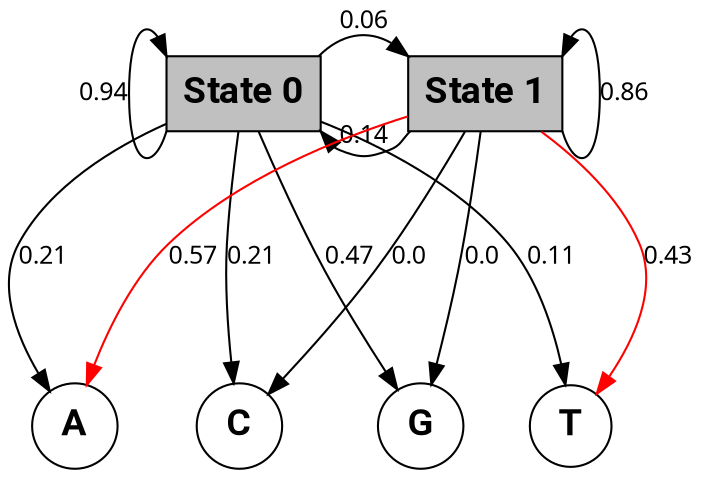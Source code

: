 digraph G {
    rank = same;
    ranksep = 1.5;
    rankdir = TB;
    node [fontname="Roboto bold", fontsize = 18];
    edge [fontname="Iosevka", fontsize = 12];

    subgraph states {
        node [shape = rect; style="filled"; fillcolor = "gray"];

        S0 [ label = "State 0" ];
        S1 [ label = "State 1" ];
 
        S0:sw -> S0:nw [label = "0.94"];
        S0:ne -> S1:nw [label = "0.06"];
    
        S1:sw -> S0:se [label = "0.14"];
        S1:se -> S1:ne [label = "0.86"];    
    }
    

    subgraph obs {
        node [shape = circle]
        A C G T
    }

    S0 -> A [label = "0.21", constraint=false]
    S0 -> C [label = "0.21"]
    S0 -> G [label = "0.47"]
    S0 -> T [label = "0.11", constraint=false]

    S1 -> A [label = "0.57", color=red; labelfontcolor=red; constraint=false]
    S1 -> C [label = "0.0"]
    S1 -> G [label = "0.0"]
    S1 -> T [label = "0.43", color=red; labelfontcolor=red; constraint=false]

}
